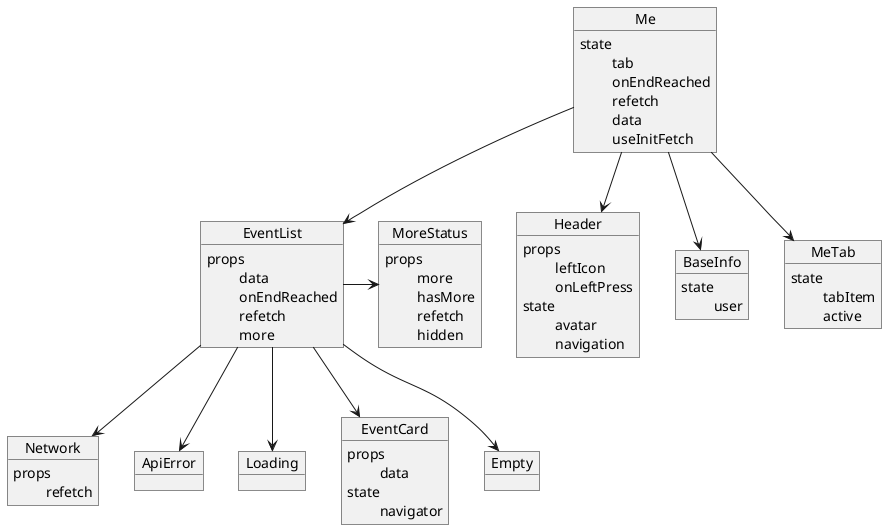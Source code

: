 @startuml "me page"
object Me{
    state
    \t tab
    \t onEndReached
    \t refetch
    \t data
    \t useInitFetch
}
object Header{
  props
  \t leftIcon
  \t onLeftPress
  state
  \t avatar
  \t navigation
}
Me -->Header
object BaseInfo{
  state
  \t user
}
Me --> BaseInfo
object MeTab{
  state
  \t tabItem
  \t active
}
Me --> MeTab
object EventList{
  props
  \t data
  \t onEndReached
  \t refetch
  \t more
}
Me --> EventList
object Network {
  props
  \t refetch
}
object ApiError{

}
object Loading{
}
EventList --> Network
EventList --> ApiError
EventList --> Loading
object EventCard{
  props
  \t data
  state
  \t navigator
}
EventList --> EventCard
object MoreStatus{
  props
  \t more
  \t hasMore
  \t refetch
  \t hidden
}
EventList -> MoreStatus
object Empty{

}
EventList --> Empty
@enduml
